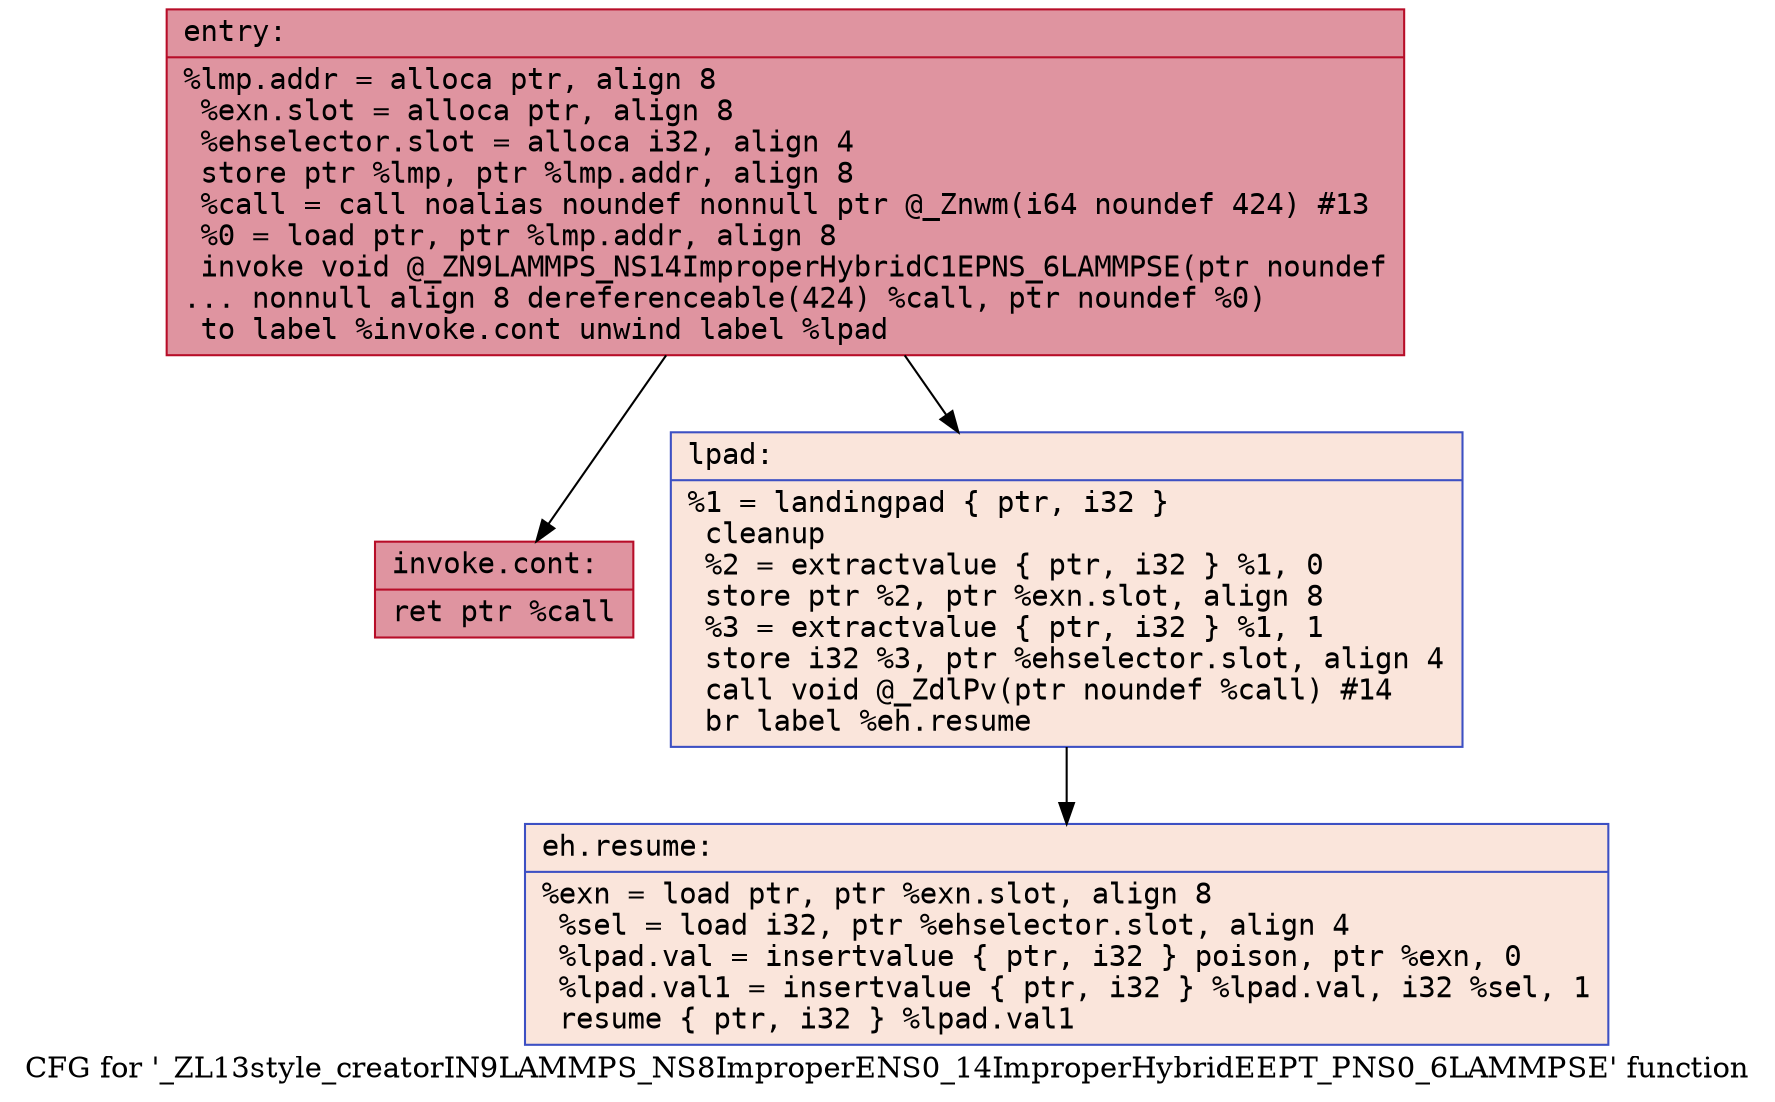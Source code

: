 digraph "CFG for '_ZL13style_creatorIN9LAMMPS_NS8ImproperENS0_14ImproperHybridEEPT_PNS0_6LAMMPSE' function" {
	label="CFG for '_ZL13style_creatorIN9LAMMPS_NS8ImproperENS0_14ImproperHybridEEPT_PNS0_6LAMMPSE' function";

	Node0x563a5e0223f0 [shape=record,color="#b70d28ff", style=filled, fillcolor="#b70d2870" fontname="Courier",label="{entry:\l|  %lmp.addr = alloca ptr, align 8\l  %exn.slot = alloca ptr, align 8\l  %ehselector.slot = alloca i32, align 4\l  store ptr %lmp, ptr %lmp.addr, align 8\l  %call = call noalias noundef nonnull ptr @_Znwm(i64 noundef 424) #13\l  %0 = load ptr, ptr %lmp.addr, align 8\l  invoke void @_ZN9LAMMPS_NS14ImproperHybridC1EPNS_6LAMMPSE(ptr noundef\l... nonnull align 8 dereferenceable(424) %call, ptr noundef %0)\l          to label %invoke.cont unwind label %lpad\l}"];
	Node0x563a5e0223f0 -> Node0x563a5e022830[tooltip="entry -> invoke.cont\nProbability 100.00%" ];
	Node0x563a5e0223f0 -> Node0x563a5e0228b0[tooltip="entry -> lpad\nProbability 0.00%" ];
	Node0x563a5e022830 [shape=record,color="#b70d28ff", style=filled, fillcolor="#b70d2870" fontname="Courier",label="{invoke.cont:\l|  ret ptr %call\l}"];
	Node0x563a5e0228b0 [shape=record,color="#3d50c3ff", style=filled, fillcolor="#f4c5ad70" fontname="Courier",label="{lpad:\l|  %1 = landingpad \{ ptr, i32 \}\l          cleanup\l  %2 = extractvalue \{ ptr, i32 \} %1, 0\l  store ptr %2, ptr %exn.slot, align 8\l  %3 = extractvalue \{ ptr, i32 \} %1, 1\l  store i32 %3, ptr %ehselector.slot, align 4\l  call void @_ZdlPv(ptr noundef %call) #14\l  br label %eh.resume\l}"];
	Node0x563a5e0228b0 -> Node0x563a5e022f50[tooltip="lpad -> eh.resume\nProbability 100.00%" ];
	Node0x563a5e022f50 [shape=record,color="#3d50c3ff", style=filled, fillcolor="#f4c5ad70" fontname="Courier",label="{eh.resume:\l|  %exn = load ptr, ptr %exn.slot, align 8\l  %sel = load i32, ptr %ehselector.slot, align 4\l  %lpad.val = insertvalue \{ ptr, i32 \} poison, ptr %exn, 0\l  %lpad.val1 = insertvalue \{ ptr, i32 \} %lpad.val, i32 %sel, 1\l  resume \{ ptr, i32 \} %lpad.val1\l}"];
}

